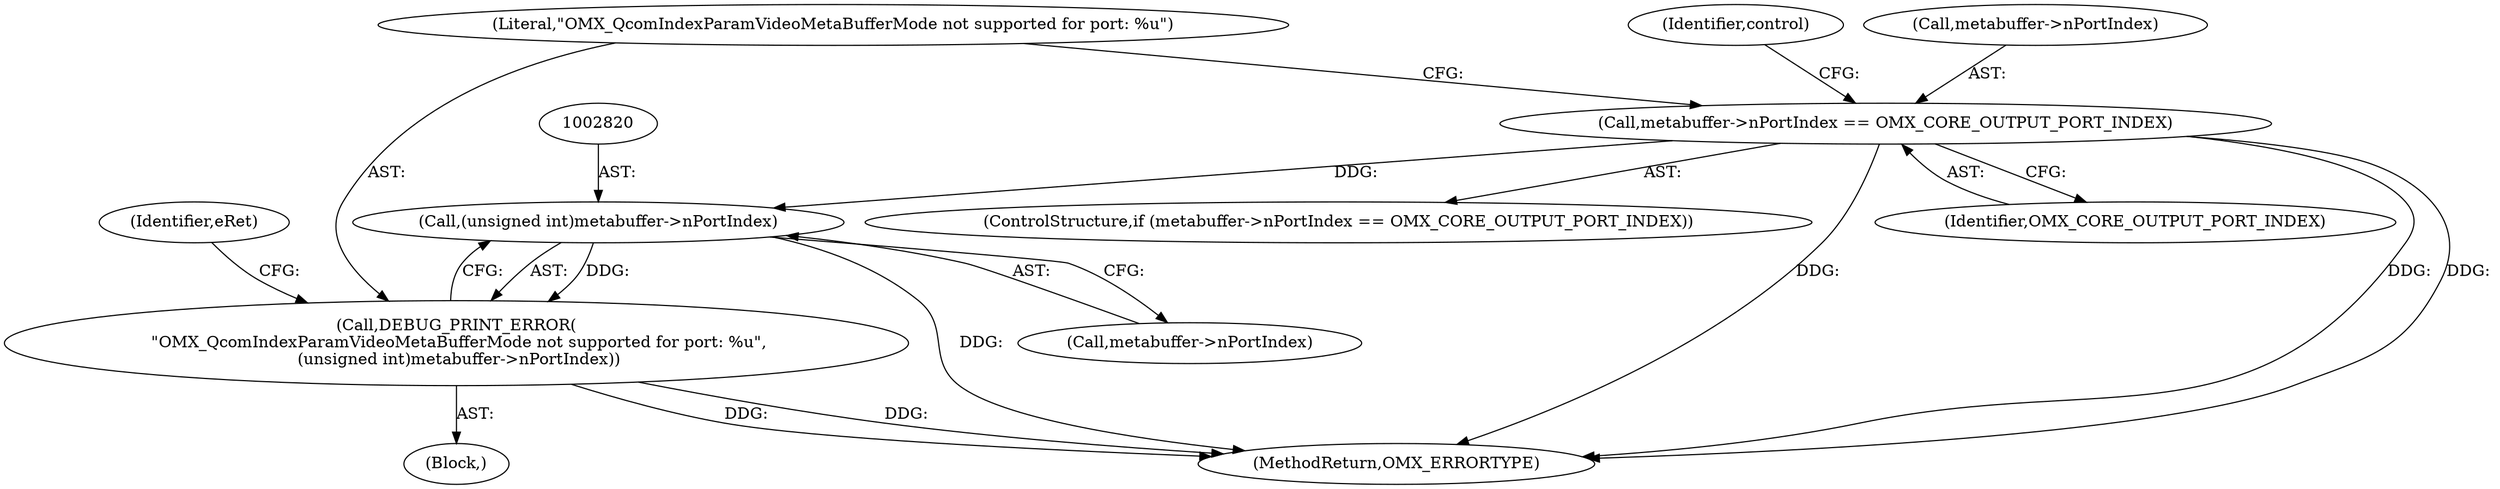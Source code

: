 digraph "0_Android_560ccdb509a7b86186fac0fce1b25bd9a3e6a6e8_2@pointer" {
"1002819" [label="(Call,(unsigned int)metabuffer->nPortIndex)"];
"1002739" [label="(Call,metabuffer->nPortIndex == OMX_CORE_OUTPUT_PORT_INDEX)"];
"1002817" [label="(Call,DEBUG_PRINT_ERROR(\n \"OMX_QcomIndexParamVideoMetaBufferMode not supported for port: %u\",\n (unsigned int)metabuffer->nPortIndex))"];
"1002821" [label="(Call,metabuffer->nPortIndex)"];
"1002825" [label="(Identifier,eRet)"];
"1002819" [label="(Call,(unsigned int)metabuffer->nPortIndex)"];
"1002740" [label="(Call,metabuffer->nPortIndex)"];
"1002818" [label="(Literal,\"OMX_QcomIndexParamVideoMetaBufferMode not supported for port: %u\")"];
"1003102" [label="(MethodReturn,OMX_ERRORTYPE)"];
"1002817" [label="(Call,DEBUG_PRINT_ERROR(\n \"OMX_QcomIndexParamVideoMetaBufferMode not supported for port: %u\",\n (unsigned int)metabuffer->nPortIndex))"];
"1002739" [label="(Call,metabuffer->nPortIndex == OMX_CORE_OUTPUT_PORT_INDEX)"];
"1002749" [label="(Identifier,control)"];
"1002816" [label="(Block,)"];
"1002738" [label="(ControlStructure,if (metabuffer->nPortIndex == OMX_CORE_OUTPUT_PORT_INDEX))"];
"1002743" [label="(Identifier,OMX_CORE_OUTPUT_PORT_INDEX)"];
"1002819" -> "1002817"  [label="AST: "];
"1002819" -> "1002821"  [label="CFG: "];
"1002820" -> "1002819"  [label="AST: "];
"1002821" -> "1002819"  [label="AST: "];
"1002817" -> "1002819"  [label="CFG: "];
"1002819" -> "1003102"  [label="DDG: "];
"1002819" -> "1002817"  [label="DDG: "];
"1002739" -> "1002819"  [label="DDG: "];
"1002739" -> "1002738"  [label="AST: "];
"1002739" -> "1002743"  [label="CFG: "];
"1002740" -> "1002739"  [label="AST: "];
"1002743" -> "1002739"  [label="AST: "];
"1002749" -> "1002739"  [label="CFG: "];
"1002818" -> "1002739"  [label="CFG: "];
"1002739" -> "1003102"  [label="DDG: "];
"1002739" -> "1003102"  [label="DDG: "];
"1002739" -> "1003102"  [label="DDG: "];
"1002817" -> "1002816"  [label="AST: "];
"1002818" -> "1002817"  [label="AST: "];
"1002825" -> "1002817"  [label="CFG: "];
"1002817" -> "1003102"  [label="DDG: "];
"1002817" -> "1003102"  [label="DDG: "];
}
